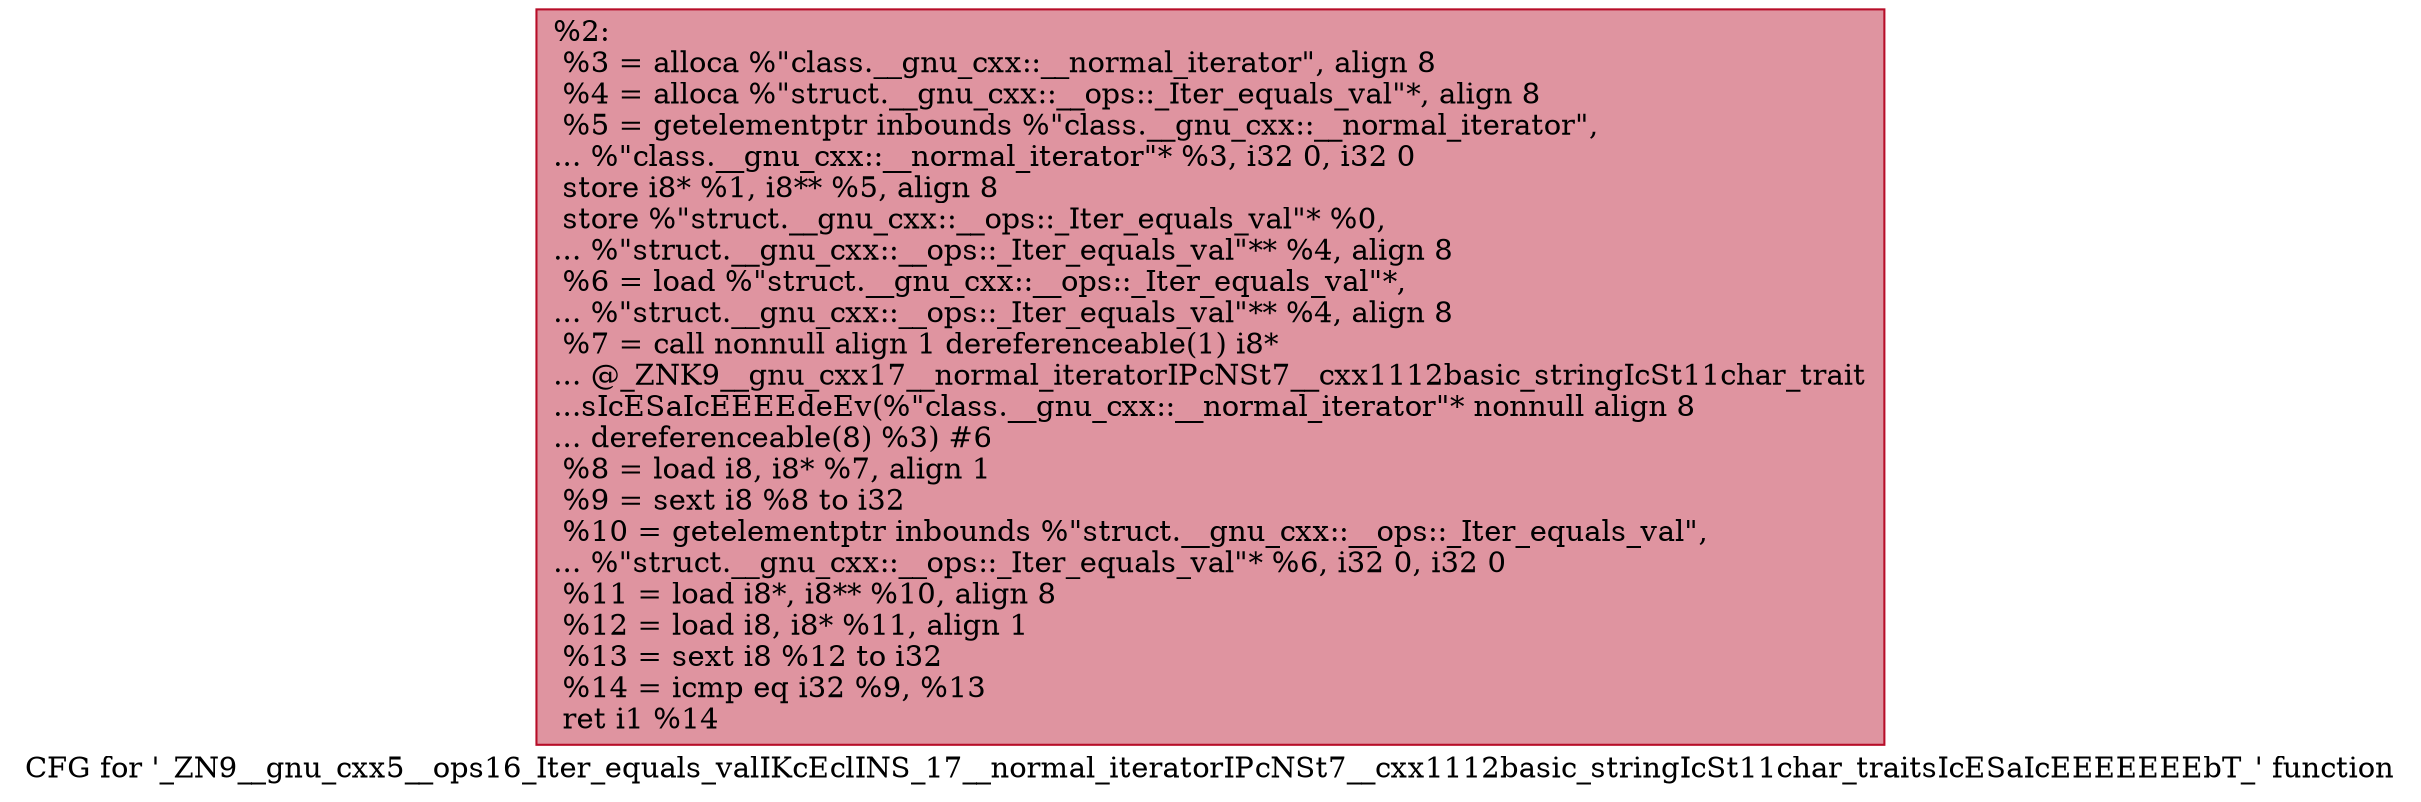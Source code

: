 digraph "CFG for '_ZN9__gnu_cxx5__ops16_Iter_equals_valIKcEclINS_17__normal_iteratorIPcNSt7__cxx1112basic_stringIcSt11char_traitsIcESaIcEEEEEEEbT_' function" {
	label="CFG for '_ZN9__gnu_cxx5__ops16_Iter_equals_valIKcEclINS_17__normal_iteratorIPcNSt7__cxx1112basic_stringIcSt11char_traitsIcESaIcEEEEEEEbT_' function";

	Node0x560eea8cce50 [shape=record,color="#b70d28ff", style=filled, fillcolor="#b70d2870",label="{%2:\l  %3 = alloca %\"class.__gnu_cxx::__normal_iterator\", align 8\l  %4 = alloca %\"struct.__gnu_cxx::__ops::_Iter_equals_val\"*, align 8\l  %5 = getelementptr inbounds %\"class.__gnu_cxx::__normal_iterator\",\l... %\"class.__gnu_cxx::__normal_iterator\"* %3, i32 0, i32 0\l  store i8* %1, i8** %5, align 8\l  store %\"struct.__gnu_cxx::__ops::_Iter_equals_val\"* %0,\l... %\"struct.__gnu_cxx::__ops::_Iter_equals_val\"** %4, align 8\l  %6 = load %\"struct.__gnu_cxx::__ops::_Iter_equals_val\"*,\l... %\"struct.__gnu_cxx::__ops::_Iter_equals_val\"** %4, align 8\l  %7 = call nonnull align 1 dereferenceable(1) i8*\l... @_ZNK9__gnu_cxx17__normal_iteratorIPcNSt7__cxx1112basic_stringIcSt11char_trait\l...sIcESaIcEEEEdeEv(%\"class.__gnu_cxx::__normal_iterator\"* nonnull align 8\l... dereferenceable(8) %3) #6\l  %8 = load i8, i8* %7, align 1\l  %9 = sext i8 %8 to i32\l  %10 = getelementptr inbounds %\"struct.__gnu_cxx::__ops::_Iter_equals_val\",\l... %\"struct.__gnu_cxx::__ops::_Iter_equals_val\"* %6, i32 0, i32 0\l  %11 = load i8*, i8** %10, align 8\l  %12 = load i8, i8* %11, align 1\l  %13 = sext i8 %12 to i32\l  %14 = icmp eq i32 %9, %13\l  ret i1 %14\l}"];
}
